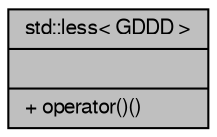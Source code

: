 digraph "std::less&lt; GDDD &gt;"
{
  edge [fontname="FreeSans",fontsize="10",labelfontname="FreeSans",labelfontsize="10"];
  node [fontname="FreeSans",fontsize="10",shape=record];
  Node1 [label="{std::less\< GDDD \>\n||+ operator()()\l}",height=0.2,width=0.4,color="black", fillcolor="grey75", style="filled" fontcolor="black"];
}
